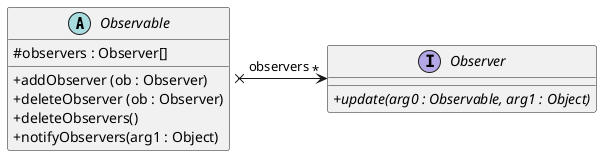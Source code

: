 @startuml
'https://plantuml.com/class-diagram
skinparam classAttributeIconSize 0
skinparam noteFontSize 11

abstract class Observable {
# observers : Observer[]
+ addObserver (ob : Observer)
+ deleteObserver (ob : Observer)
+ deleteObservers()
+ notifyObservers(arg1 : Object)
}

interface Observer {
+{abstract} update(arg0 : Observable, arg1 : Object)
}

Observable x---right---> "*" Observer : "observers"

@enduml
